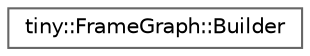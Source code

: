 digraph "Graphical Class Hierarchy"
{
 // LATEX_PDF_SIZE
  bgcolor="transparent";
  edge [fontname=Helvetica,fontsize=10,labelfontname=Helvetica,labelfontsize=10];
  node [fontname=Helvetica,fontsize=10,shape=box,height=0.2,width=0.4];
  rankdir="LR";
  Node0 [id="Node000000",label="tiny::FrameGraph::Builder",height=0.2,width=0.4,color="grey40", fillcolor="white", style="filled",URL="$classtiny_1_1_frame_graph_1_1_builder.html",tooltip=" "];
}
